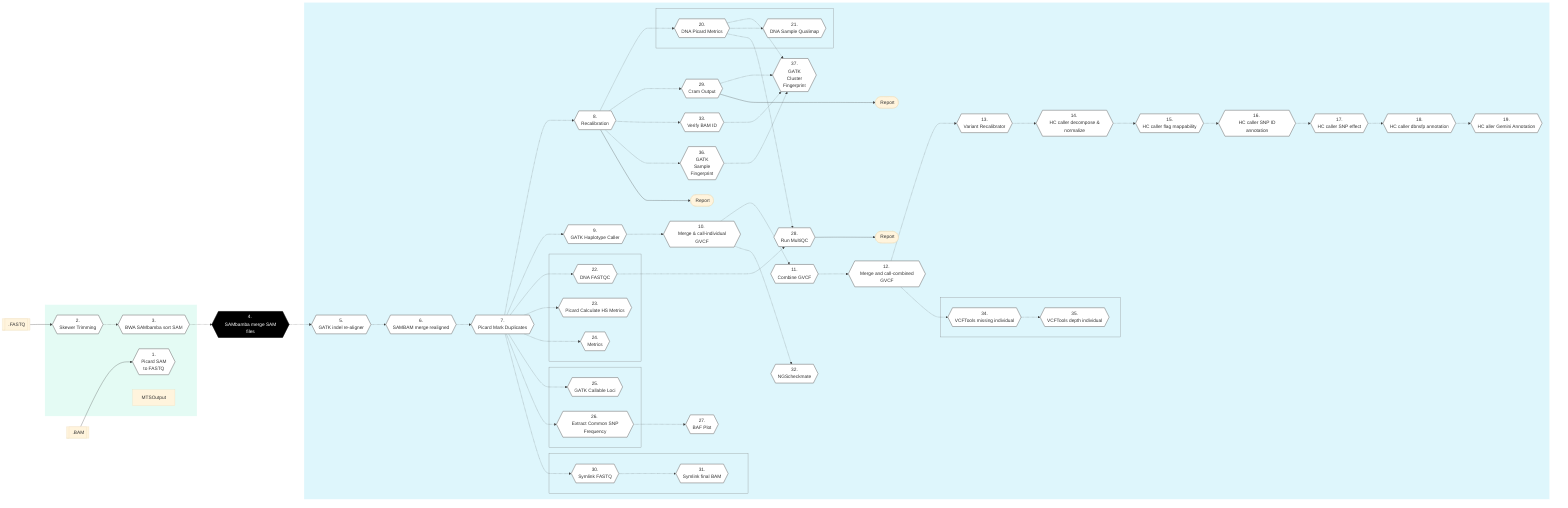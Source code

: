 %%{init: {'theme': 'base', 'themeVariables': { 'lineColor': '#404040'}}}%%

        %% GenPipes Schema for Covseq.py
        %% Ref: https://bitbucket.org/mugqic/genpipes/src/master/pipelines/dnaseq/
        %% Author Shaloo Shalini <shalz@hotmail.com>

        graph LR
        Node1{{ 1. <br/> Picard SAM <br/>to FASTQ }}:::nodefill
        Node2{{ 2. <br/> Skewer Trimming }}:::nodefill
        Node3{{ 3. <br/> BWA SAMbamba sort SAM }}:::nodefill
        Node4{{ 4. <br/> SAMbamba merge SAM files }}:::nodefillblack
        Node5{{ 5. <br/> GATK indel re-aligner }}:::nodefill
        Node6{{ 6. <br/> SAMBAM merge realigned }}:::nodefill
        Node7{{ 7. <br/> Picard Mark Duplicates }}:::nodefill
        Node8{{ 8. <br/> Recalibration }}:::nodefill
        Node9{{ 9. <br/> GATK Haplotype Caller }}:::nodefill
        Node10{{ 10. <br/> Merge & call-individual GVCF}}:::nodefill
        Node11{{ 11. <br/> Combine GVCF }}:::nodefill
        Node12{{ 12. <br/> Merge and call-combined GVCF }}:::nodefill
        Node13{{ 13. <br/> Variant Recalibrator }}:::nodefill
        Node14{{ 14. <br/> HC caller decompose & normalize }}:::nodefill
        Node15{{ 15. <br/> HC caller flag mappability }}:::nodefill
        Node16{{ 16. <br/> HC caller SNP ID annotation }}:::nodefill
        Node17{{ 17. <br/> HC caller SNP effect  }}:::nodefill
        Node18{{ 18. <br/> HC caller dbnsfp annotation }}:::nodefill
        Node19{{ 19. <br/> HC aller Gemini Annotation }}:::nodefill
        Node20{{ 20. <br/> DNA Picard Metrics }}:::nodefill
        Node21{{ 21. <br/> DNA Sample Qualimap }}:::nodefill
        Node22{{ 22. <br/> DNA FASTQC }}:::nodefill
        Node23{{ 23. <br/> Picard Calculate HS Metrics }}:::nodefill
        Node24{{ 24. <br/> Metrics }}:::nodefill
        Node25{{ 25. <br/> GATK Callable Loci }}:::nodefill
        Node26{{ 26. <br/> Extract Common SNP Frequency }}:::nodefill
        Node27{{ 27. <br/> BAF Plot }}:::nodefill
        Node28{{ 28. <br/> Run MultiQC }}:::nodefill
        Node29{{ 29. <br/> Cram Output }}:::nodefill
        Node30{{ 30. <br/> Symlink FASTQ }}:::nodefill
        Node31{{ 31. <br/> Symlink final BAM }}:::nodefill
        Node32{{ 32. <br/> NGScheckmate }}:::nodefill
        Node33{{ 33. <br/> Verify BAM ID }}:::nodefill
        Node34{{ 34. <br/> VCFTools missing individual }}:::nodefill
        Node35{{ 35. <br/> VCFTools depth individual }}:::nodefill
        Node36{{ 36. <br/> GATK <br/>Sample <br/>Fingerprint }}:::nodefill
        Node37{{ 37. <br/> GATK <br/>Cluster <br/>Fingerprint }}:::nodefill

        Input1[[fa:fa-file-archive-o .BAM]]
        Input2[[fa:fa-file-archive-o .FASTQ]]

        RecalibOP([fa:fa-sticky-note-o Report ])
        MultiQCOP([fa:fa-sticky-note-o Report ])
        CramOP([fa:fa-sticky-note-o Report ])

        Input1 --> Node1
        Input2 --> Node2

        Node2 -.-> Node3 -.-> Node4 -.-> Node5 -.-> Node6 -.-> Node7
        Node7 -.-> Node8 & Node9 & Node22 & Node23 & Node24 & Node25 & Node26 & Node30
        Node9 -.-> Node10 -.-> Node11 -.-> Node12 -.-> Node13 -.-> Node14 -.-> Node15 -.-> Node16 -.-> Node17 -.-> Node18 -.-> Node19
        Node8 -.-> Node20 & Node29 & Node33 & Node36 -.-> Node37
        Node10 -.-> Node32
        Node12 -.-> Node34
        Node20 -.-> Node21 & Node28
        Node22 -.-> Node28
        Node26 -.-> Node27
        Node30 -.-> Node31
        Node34 -.-> Node35

        Node8 --> RecalibOP
        Node28 --> MultiQCOP
        Node29 ---> CramOP

        subgraph readSetSteps[" "]
          Node1
          Node2
          Node3
          MTSOutput
        end
        subgraph sampleSetSteps[" "]
          Node5
          Node6
          Node7
          Node8
          Node9
          Node10
          Node11
          Node12
          Node13
          Node14
          Node15
          Node16
          Node17
          Node18
          Node19
          Node20
          Node21
          Node22
          Node23
          Node24
          Node25
          Node26
          Node27
          Node28
          Node29
          Node30
          Node31
          Node32
          Node33
          Node34
          Node35
          Node36
          Node37
          subgraph combo2021[" "]
            Node20
            Node21
          end
          subgraph combo222324[" "]
            Node22
            Node23
            Node24
          end
          subgraph combo2526[" "]
            Node25
            Node26
          end
          subgraph combo3031[" "]
            Node30
            Node31
          end
          subgraph combo3435[" "]
            Node34
            Node35
          end
          RecalibOP
          MultiQCOP
          CramOP
        end

        classDef greenRect fill:#E4FBF4,stroke:white
        class readSetSteps greenRect
        classDef blueRect fill:#DEF6FC,stroke:white
        class sampleSetSteps blueRect
        classDef transparentRect fill:#DEF6FC,stroke:gray
        class combo2021 transparentRect
        class combo222324 transparentRect
        class combo2526 transparentRect
        class combo3031 transparentRect
        class combo3435 transparentRect
        classDef nodefill fill:#ffffff,stroke:gray,stroke-width:2px
        classDef nodefillblack fill:black,stroke:black,color:white,stroke-width:2px
